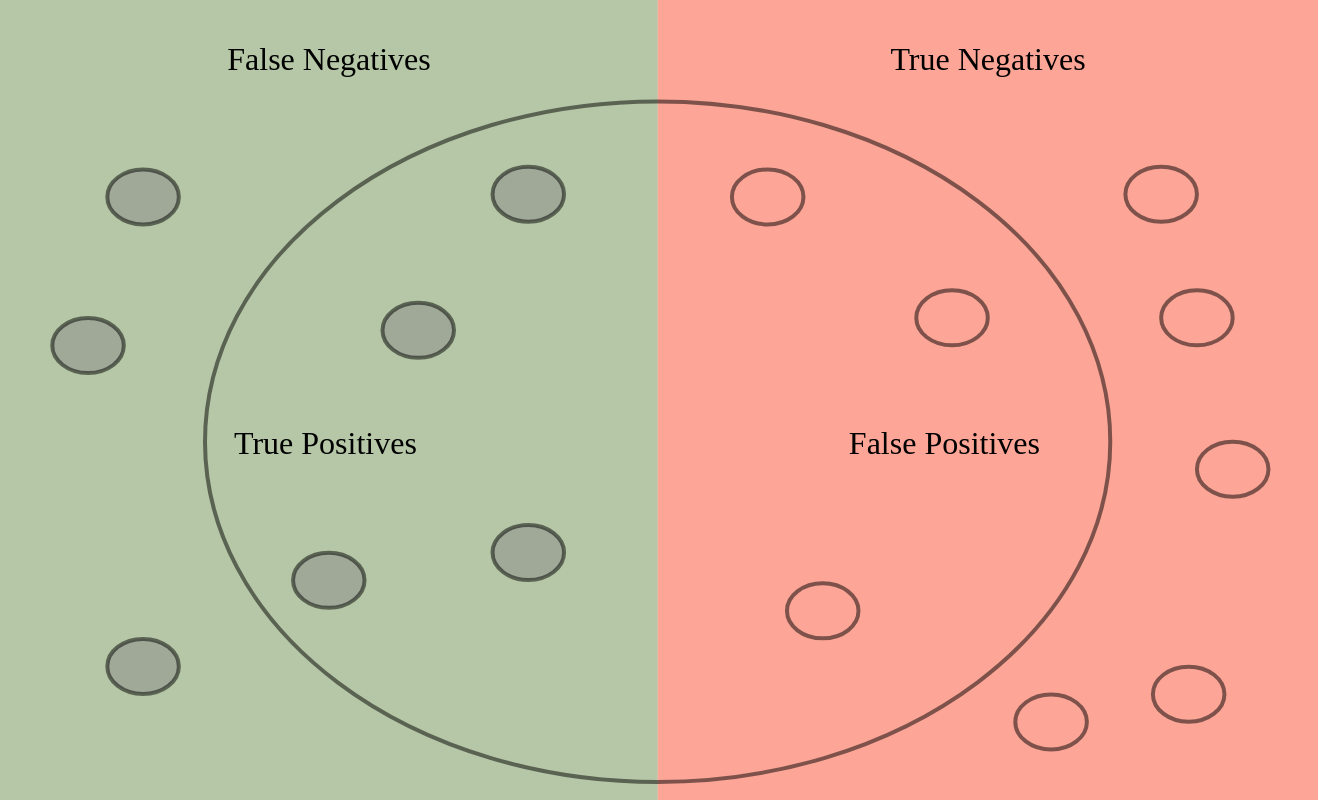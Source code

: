 <mxfile pages="1" version="11.2.8" type="device"><diagram id="3228e29e-7158-1315-38df-8450db1d8a1d" name="Page-1"><mxGraphModel dx="1422" dy="924" grid="1" gridSize="10" guides="1" tooltips="1" connect="1" arrows="1" fold="1" page="1" pageScale="1" pageWidth="1169" pageHeight="827" background="#ffffff" math="0" shadow="0"><root><mxCell id="0"/><mxCell id="1" parent="0"/><mxCell id="McxPTYIpK6dDyut8wMrU-21642" value="" style="group;" parent="1" vertex="1" connectable="0"><mxGeometry x="121" y="240" width="659" height="400" as="geometry"/></mxCell><mxCell id="McxPTYIpK6dDyut8wMrU-21641" value="" style="group" parent="McxPTYIpK6dDyut8wMrU-21642" vertex="1" connectable="0"><mxGeometry width="659" height="400" as="geometry"/></mxCell><mxCell id="McxPTYIpK6dDyut8wMrU-21640" value="" style="group" parent="McxPTYIpK6dDyut8wMrU-21641" vertex="1" connectable="0"><mxGeometry width="659" height="400" as="geometry"/></mxCell><mxCell id="21637" value="True Negatives" style="whiteSpace=wrap;html=1;shadow=0;glass=0;labelBackgroundColor=none;strokeColor=none;strokeWidth=1;fillColor=#fc4f30;gradientColor=none;fontFamily=Palatino;fontSize=16;fontColor=#000000;align=center;opacity=50;verticalAlign=top;spacing=15;" parent="McxPTYIpK6dDyut8wMrU-21640" vertex="1"><mxGeometry x="328.812" width="330.188" height="400" as="geometry"/></mxCell><mxCell id="21640" value="False Negatives" style="whiteSpace=wrap;html=1;shadow=0;glass=0;labelBackgroundColor=none;strokeColor=none;strokeWidth=1;fillColor=#6D904F;gradientColor=none;fontFamily=Palatino;fontSize=16;fontColor=#00000000000000000000;align=center;opacity=50;verticalAlign=top;spacingBottom=15;spacing=15;" parent="McxPTYIpK6dDyut8wMrU-21640" vertex="1"><mxGeometry width="328.812" height="400" as="geometry"/></mxCell><mxCell id="21638" value="&lt;div align=&quot;left&quot;&gt;True Positives&amp;nbsp;&amp;nbsp;&amp;nbsp;&amp;nbsp;&amp;nbsp;&amp;nbsp;&amp;nbsp;&amp;nbsp;&amp;nbsp;&amp;nbsp;&amp;nbsp;&amp;nbsp;&amp;nbsp;&amp;nbsp;&amp;nbsp;&amp;nbsp;&amp;nbsp;&amp;nbsp;&amp;nbsp;&amp;nbsp;&amp;nbsp; &amp;nbsp; &amp;nbsp; &amp;nbsp; &amp;nbsp; &amp;nbsp; &amp;nbsp; &amp;nbsp; &amp;nbsp; &amp;nbsp; &amp;nbsp; &amp;nbsp; &amp;nbsp; &amp;nbsp; &amp;nbsp; &amp;nbsp; &amp;nbsp; False Positives&lt;/div&gt;" style="ellipse;whiteSpace=wrap;html=1;rounded=1;shadow=0;glass=0;labelBackgroundColor=none;strokeColor=#000000;strokeWidth=2;fillColor=none;gradientColor=none;fontFamily=Palatino;fontSize=16;fontColor=#000000;align=left;opacity=50;spacing=15;verticalAlign=middle;" parent="McxPTYIpK6dDyut8wMrU-21640" vertex="1"><mxGeometry x="102.496" y="50.694" width="452.633" height="340.278" as="geometry"/></mxCell><mxCell id="fYwdLSycvq-lHyR3U1Q7-21642" value="" style="ellipse;whiteSpace=wrap;html=1;rounded=1;shadow=0;glass=0;labelBackgroundColor=none;strokeColor=#000000;strokeWidth=2;fillColor=#8B8B8B;gradientColor=none;fontFamily=Palatino;fontSize=16;fontColor=#000000;align=left;opacity=50;spacing=15;verticalAlign=middle;aspect=fixed;" parent="McxPTYIpK6dDyut8wMrU-21640" vertex="1"><mxGeometry x="246.265" y="83.333" width="35.77" height="27.516" as="geometry"/></mxCell><mxCell id="fYwdLSycvq-lHyR3U1Q7-21643" value="" style="ellipse;whiteSpace=wrap;html=1;rounded=1;shadow=0;glass=0;labelBackgroundColor=none;strokeColor=#000000;strokeWidth=2;fillColor=#8B8B8B;gradientColor=none;fontFamily=Palatino;fontSize=16;fontColor=#000000;align=left;opacity=50;spacing=15;verticalAlign=middle;aspect=fixed;" parent="McxPTYIpK6dDyut8wMrU-21640" vertex="1"><mxGeometry x="246.265" y="262.5" width="35.77" height="27.516" as="geometry"/></mxCell><mxCell id="fYwdLSycvq-lHyR3U1Q7-21644" value="" style="ellipse;whiteSpace=wrap;html=1;rounded=1;shadow=0;glass=0;labelBackgroundColor=none;strokeColor=#000000;strokeWidth=2;fillColor=#8B8B8B;gradientColor=none;fontFamily=Palatino;fontSize=16;fontColor=#000000;align=left;opacity=50;spacing=15;verticalAlign=middle;aspect=fixed;" parent="McxPTYIpK6dDyut8wMrU-21640" vertex="1"><mxGeometry x="191.234" y="151.389" width="35.77" height="27.516" as="geometry"/></mxCell><mxCell id="fYwdLSycvq-lHyR3U1Q7-21645" value="" style="ellipse;whiteSpace=wrap;html=1;rounded=1;shadow=0;glass=0;labelBackgroundColor=none;strokeColor=#000000;strokeWidth=2;fillColor=#8B8B8B;gradientColor=none;fontFamily=Palatino;fontSize=16;fontColor=#000000;align=left;opacity=50;spacing=15;verticalAlign=middle;aspect=fixed;" parent="McxPTYIpK6dDyut8wMrU-21640" vertex="1"><mxGeometry x="146.521" y="276.389" width="35.77" height="27.516" as="geometry"/></mxCell><mxCell id="fYwdLSycvq-lHyR3U1Q7-21646" value="" style="ellipse;whiteSpace=wrap;html=1;rounded=1;shadow=0;glass=0;labelBackgroundColor=none;strokeColor=#000000;strokeWidth=2;fillColor=#8B8B8B;gradientColor=none;fontFamily=Palatino;fontSize=16;fontColor=#000000;align=left;opacity=50;spacing=15;verticalAlign=middle;aspect=fixed;" parent="McxPTYIpK6dDyut8wMrU-21640" vertex="1"><mxGeometry x="26.14" y="159.028" width="35.77" height="27.516" as="geometry"/></mxCell><mxCell id="fYwdLSycvq-lHyR3U1Q7-21647" value="" style="ellipse;whiteSpace=wrap;html=1;rounded=1;shadow=0;glass=0;labelBackgroundColor=none;strokeColor=#000000;strokeWidth=2;fillColor=#8B8B8B;gradientColor=none;fontFamily=Palatino;fontSize=16;fontColor=#000000;align=left;opacity=50;spacing=15;verticalAlign=middle;aspect=fixed;" parent="McxPTYIpK6dDyut8wMrU-21640" vertex="1"><mxGeometry x="53.656" y="319.444" width="35.77" height="27.516" as="geometry"/></mxCell><mxCell id="fYwdLSycvq-lHyR3U1Q7-21648" value="" style="ellipse;whiteSpace=wrap;html=1;rounded=1;shadow=0;glass=0;labelBackgroundColor=none;strokeColor=#000000;strokeWidth=2;fillColor=#8B8B8B;gradientColor=none;fontFamily=Palatino;fontSize=16;fontColor=#000000;align=left;opacity=50;spacing=15;verticalAlign=middle;aspect=fixed;" parent="McxPTYIpK6dDyut8wMrU-21640" vertex="1"><mxGeometry x="53.656" y="84.722" width="35.77" height="27.516" as="geometry"/></mxCell><mxCell id="fYwdLSycvq-lHyR3U1Q7-21649" value="" style="ellipse;whiteSpace=wrap;html=1;rounded=1;shadow=0;glass=0;labelBackgroundColor=none;strokeColor=#000000;strokeWidth=2;fillColor=none;gradientColor=none;fontFamily=Palatino;fontSize=16;fontColor=#000000;align=left;opacity=50;spacing=15;verticalAlign=middle;aspect=fixed;" parent="McxPTYIpK6dDyut8wMrU-21640" vertex="1"><mxGeometry x="507.664" y="347.222" width="35.77" height="27.516" as="geometry"/></mxCell><mxCell id="fYwdLSycvq-lHyR3U1Q7-21650" value="" style="ellipse;whiteSpace=wrap;html=1;rounded=1;shadow=0;glass=0;labelBackgroundColor=none;strokeColor=#000000;strokeWidth=2;fillColor=none;gradientColor=none;fontFamily=Palatino;fontSize=16;fontColor=#000000;align=left;opacity=50;spacing=15;verticalAlign=middle;aspect=fixed;" parent="McxPTYIpK6dDyut8wMrU-21640" vertex="1"><mxGeometry x="580.58" y="145.139" width="35.77" height="27.516" as="geometry"/></mxCell><mxCell id="fYwdLSycvq-lHyR3U1Q7-21651" value="" style="ellipse;whiteSpace=wrap;html=1;rounded=1;shadow=0;glass=0;labelBackgroundColor=none;strokeColor=#000000;strokeWidth=2;fillColor=none;gradientColor=none;fontFamily=Palatino;fontSize=16;fontColor=#000000;align=left;opacity=50;spacing=15;verticalAlign=middle;aspect=fixed;" parent="McxPTYIpK6dDyut8wMrU-21640" vertex="1"><mxGeometry x="365.958" y="84.722" width="35.77" height="27.516" as="geometry"/></mxCell><mxCell id="fYwdLSycvq-lHyR3U1Q7-21652" value="" style="ellipse;whiteSpace=wrap;html=1;rounded=1;shadow=0;glass=0;labelBackgroundColor=none;strokeColor=#000000;strokeWidth=2;fillColor=none;gradientColor=none;fontFamily=Palatino;fontSize=16;fontColor=#000000;align=left;opacity=50;spacing=15;verticalAlign=middle;aspect=fixed;" parent="McxPTYIpK6dDyut8wMrU-21640" vertex="1"><mxGeometry x="576.453" y="333.333" width="35.77" height="27.516" as="geometry"/></mxCell><mxCell id="fYwdLSycvq-lHyR3U1Q7-21653" value="" style="ellipse;whiteSpace=wrap;html=1;rounded=1;shadow=0;glass=0;labelBackgroundColor=none;strokeColor=#000000;strokeWidth=2;fillColor=none;gradientColor=none;fontFamily=Palatino;fontSize=16;fontColor=#000000;align=left;opacity=50;spacing=15;verticalAlign=middle;aspect=fixed;" parent="McxPTYIpK6dDyut8wMrU-21640" vertex="1"><mxGeometry x="598.466" y="220.833" width="35.77" height="27.516" as="geometry"/></mxCell><mxCell id="fYwdLSycvq-lHyR3U1Q7-21654" value="" style="ellipse;whiteSpace=wrap;html=1;rounded=1;shadow=0;glass=0;labelBackgroundColor=none;strokeColor=#000000;strokeWidth=2;fillColor=none;gradientColor=none;fontFamily=Palatino;fontSize=16;fontColor=#000000;align=left;opacity=50;spacing=15;verticalAlign=middle;aspect=fixed;" parent="McxPTYIpK6dDyut8wMrU-21640" vertex="1"><mxGeometry x="562.695" y="83.333" width="35.77" height="27.516" as="geometry"/></mxCell><mxCell id="fYwdLSycvq-lHyR3U1Q7-21655" value="" style="ellipse;whiteSpace=wrap;html=1;rounded=1;shadow=0;glass=0;labelBackgroundColor=none;strokeColor=#000000;strokeWidth=2;fillColor=none;gradientColor=none;fontFamily=Palatino;fontSize=16;fontColor=#000000;align=left;opacity=50;spacing=15;verticalAlign=middle;aspect=fixed;" parent="McxPTYIpK6dDyut8wMrU-21640" vertex="1"><mxGeometry x="458.136" y="145.139" width="35.77" height="27.516" as="geometry"/></mxCell><mxCell id="fYwdLSycvq-lHyR3U1Q7-21656" value="" style="ellipse;whiteSpace=wrap;html=1;rounded=1;shadow=0;glass=0;labelBackgroundColor=none;strokeColor=#000000;strokeWidth=2;fillColor=none;gradientColor=none;fontFamily=Palatino;fontSize=16;fontColor=#000000;align=left;opacity=50;spacing=15;verticalAlign=middle;aspect=fixed;" parent="McxPTYIpK6dDyut8wMrU-21640" vertex="1"><mxGeometry x="393.474" y="291.667" width="35.77" height="27.516" as="geometry"/></mxCell></root></mxGraphModel></diagram></mxfile>